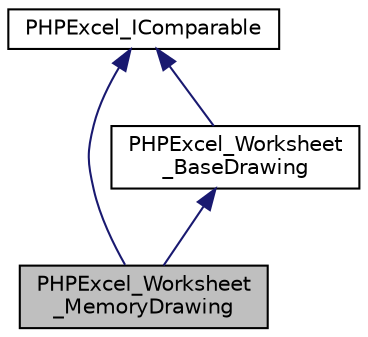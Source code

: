 digraph "PHPExcel_Worksheet_MemoryDrawing"
{
  edge [fontname="Helvetica",fontsize="10",labelfontname="Helvetica",labelfontsize="10"];
  node [fontname="Helvetica",fontsize="10",shape=record];
  Node3 [label="PHPExcel_Worksheet\l_MemoryDrawing",height=0.2,width=0.4,color="black", fillcolor="grey75", style="filled", fontcolor="black"];
  Node4 -> Node3 [dir="back",color="midnightblue",fontsize="10",style="solid",fontname="Helvetica"];
  Node4 [label="PHPExcel_Worksheet\l_BaseDrawing",height=0.2,width=0.4,color="black", fillcolor="white", style="filled",URL="$class_p_h_p_excel___worksheet___base_drawing.html"];
  Node5 -> Node4 [dir="back",color="midnightblue",fontsize="10",style="solid",fontname="Helvetica"];
  Node5 [label="PHPExcel_IComparable",height=0.2,width=0.4,color="black", fillcolor="white", style="filled",URL="$interface_p_h_p_excel___i_comparable.html"];
  Node5 -> Node3 [dir="back",color="midnightblue",fontsize="10",style="solid",fontname="Helvetica"];
}
